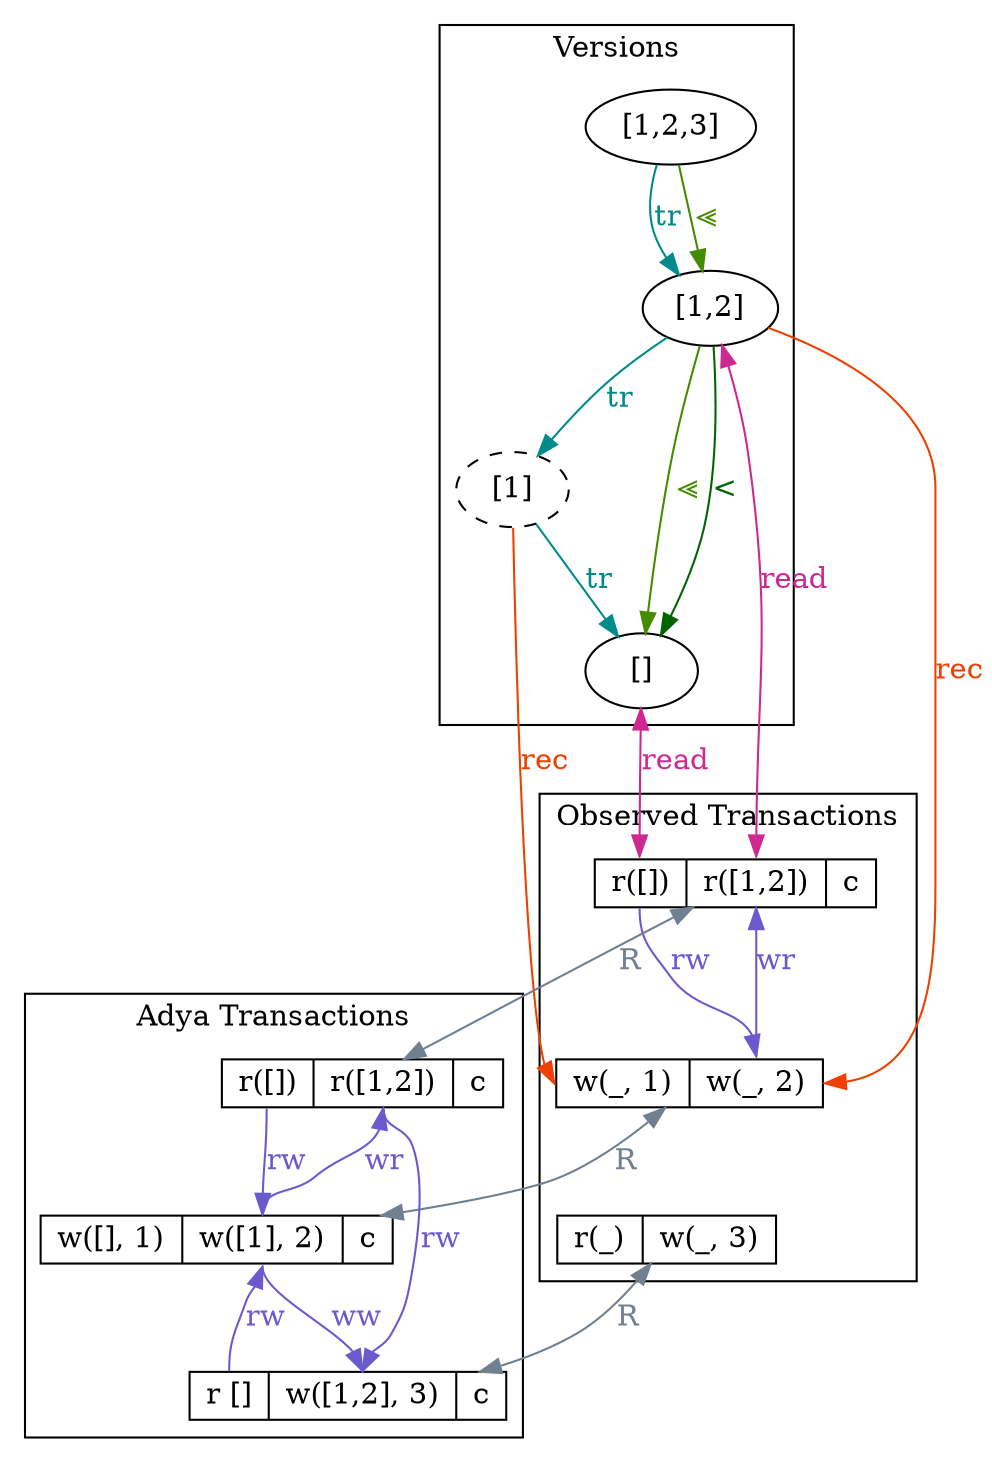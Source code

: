 digraph proof {
  // concentrate=true


  subgraph cluster0 {
    label = "Versions"
    node [shape="oval"]
    v    [label="[]"]
    v1   [label="[1]",style="dashed"]
    v12  [label="[1,2]"]
    v123 [label="[1,2,3]"]

    // Version trace
    edge [label="tr",color="cyan4",fontcolor="cyan4"]
    v123 -> v12
    v12  -> v1
    v1   -> v

    // Version order
    edge [label="≪",color="chartreuse4",fontcolor="chartreuse4"]
    v123 -> v12
    v12  -> v

    // Inferred version order
    edge [label="<",color="darkgreen",fontcolor="darkgreen"]
    v12 -> v
  }

  subgraph cluster1 {
    label = "Observed Transactions"
    node [shape=record,height="0.3"]
    ot1 [label="<op0> r([])|<op1> r([1,2])|<op2> c"]
    ot2 [label="<op0> w(_, 1)|<op1> w(_, 2)"]
    ot3 [label="<op0> r(_)|<op1> w(_, 3)"]
  }

  subgraph cluster2 {
    label = "Adya Transactions"
    node [shape=record,height="0.3"]
    at1 [label="<op0> r([])|<op1>r([1,2])|<op2> c"]
    at2 [label="<op0> w([], 1)|<op1> w([1], 2)|<op2> c"]
    at3 [label="<op0> r []|<op1> w([1,2], 3)|<op2> c"]
  }

  // Actual dependencies
  edge [color="slateblue",fontcolor="slateblue"]
  at1:op0 -> at2:op1 [label="rw"]
  at2:op1 -> at1:op1 [label="wr"]
  at2:op1 -> at3:op1 [label="ww"]
  at3:op0 -> at2:op1 [label="rw"]
  at1:op1 -> at3:op1 [label="rw"]

  // Inferred dependencies
  ot1:op0 -> ot2:op1 [label="rw"]
  ot2:op1 -> ot1:op1 [label="wr"]

  // Reads
  edge [label="read",dir="both",color="maroon3",fontcolor="maroon3"]
  v   -> ot1:op0
  v12 -> ot1:op1

  // Recoverability
  edge [dir="forward",label="rec",color="orangered2",fontcolor="orangered2"]
  v1 -> ot2:op0
  v12 -> ot2:op1

  // Compatibility
  edge [label="R",dir="both",color="slategray",fontcolor="slategray"]
  ot1 -> at1
  ot2 -> at2
  ot3 -> at3

  // Adya version/txn relationshiops
  edge [dir="none",color="thistle3",style="dashed",label=""]
  //at1:op0 -> v
  //at1:op1 -> v12
  //at2:op0 -> v1
  //at2:op1 -> v12
  //at3:op0 -> v
  //at3:op1 -> v123

  // Purely for appearances
  ot2 -> ot3 [style=invis]
  at2 -> ot2 [style=invis]
  at3 -> ot3 [style=invis]
  // I'd love to put adya and observed transactions at the same rank but this
  // horribly breaks, complaining about lost edges. Sigh.
}
